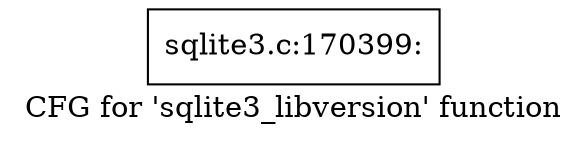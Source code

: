 digraph "CFG for 'sqlite3_libversion' function" {
	label="CFG for 'sqlite3_libversion' function";

	Node0x55c0f696f4b0 [shape=record,label="{sqlite3.c:170399:}"];
}

